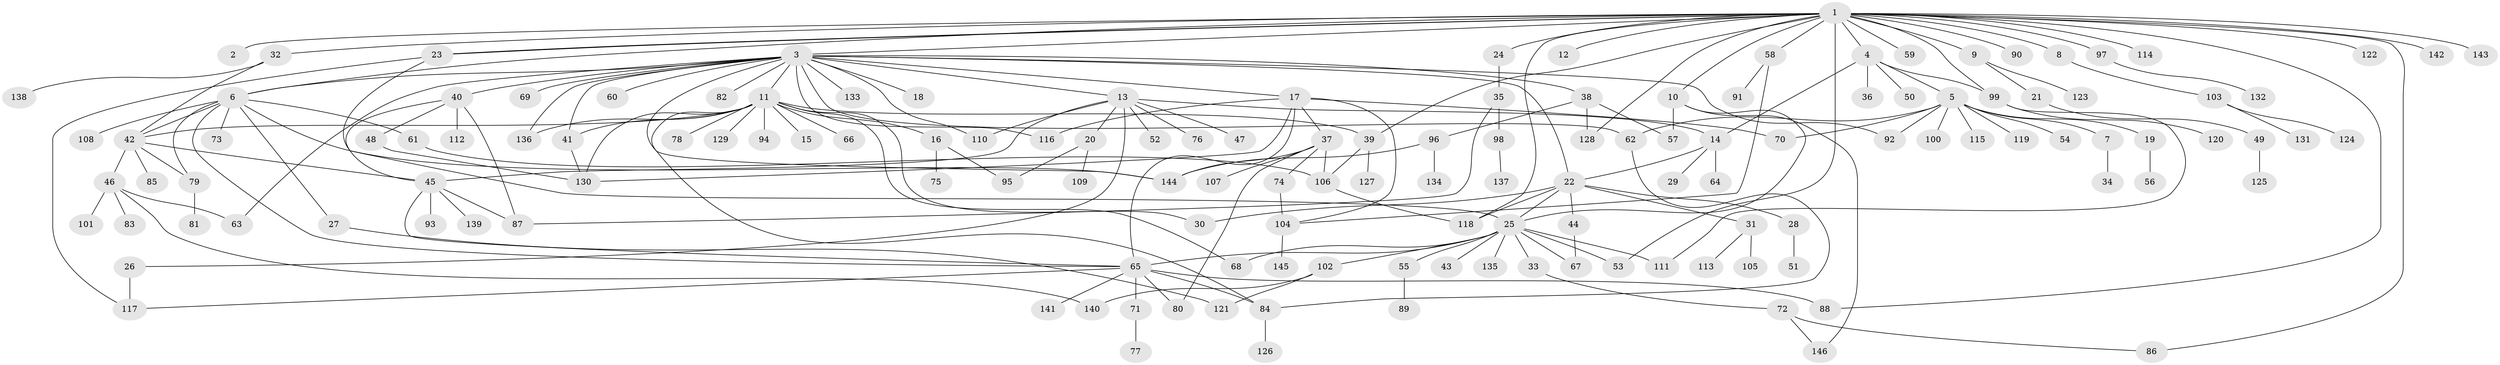 // coarse degree distribution, {28: 0.009009009009009009, 1: 0.5045045045045045, 20: 0.009009009009009009, 9: 0.018018018018018018, 16: 0.009009009009009009, 2: 0.21621621621621623, 3: 0.09009009009009009, 4: 0.04504504504504504, 14: 0.009009009009009009, 8: 0.018018018018018018, 7: 0.009009009009009009, 5: 0.036036036036036036, 13: 0.009009009009009009, 6: 0.009009009009009009, 10: 0.009009009009009009}
// Generated by graph-tools (version 1.1) at 2025/51/02/27/25 19:51:53]
// undirected, 146 vertices, 201 edges
graph export_dot {
graph [start="1"]
  node [color=gray90,style=filled];
  1;
  2;
  3;
  4;
  5;
  6;
  7;
  8;
  9;
  10;
  11;
  12;
  13;
  14;
  15;
  16;
  17;
  18;
  19;
  20;
  21;
  22;
  23;
  24;
  25;
  26;
  27;
  28;
  29;
  30;
  31;
  32;
  33;
  34;
  35;
  36;
  37;
  38;
  39;
  40;
  41;
  42;
  43;
  44;
  45;
  46;
  47;
  48;
  49;
  50;
  51;
  52;
  53;
  54;
  55;
  56;
  57;
  58;
  59;
  60;
  61;
  62;
  63;
  64;
  65;
  66;
  67;
  68;
  69;
  70;
  71;
  72;
  73;
  74;
  75;
  76;
  77;
  78;
  79;
  80;
  81;
  82;
  83;
  84;
  85;
  86;
  87;
  88;
  89;
  90;
  91;
  92;
  93;
  94;
  95;
  96;
  97;
  98;
  99;
  100;
  101;
  102;
  103;
  104;
  105;
  106;
  107;
  108;
  109;
  110;
  111;
  112;
  113;
  114;
  115;
  116;
  117;
  118;
  119;
  120;
  121;
  122;
  123;
  124;
  125;
  126;
  127;
  128;
  129;
  130;
  131;
  132;
  133;
  134;
  135;
  136;
  137;
  138;
  139;
  140;
  141;
  142;
  143;
  144;
  145;
  146;
  1 -- 2;
  1 -- 3;
  1 -- 4;
  1 -- 6;
  1 -- 8;
  1 -- 9;
  1 -- 10;
  1 -- 12;
  1 -- 23;
  1 -- 23;
  1 -- 24;
  1 -- 32;
  1 -- 39;
  1 -- 53;
  1 -- 58;
  1 -- 59;
  1 -- 86;
  1 -- 88;
  1 -- 90;
  1 -- 97;
  1 -- 99;
  1 -- 114;
  1 -- 118;
  1 -- 122;
  1 -- 128;
  1 -- 142;
  1 -- 143;
  3 -- 6;
  3 -- 11;
  3 -- 13;
  3 -- 17;
  3 -- 18;
  3 -- 22;
  3 -- 38;
  3 -- 40;
  3 -- 41;
  3 -- 60;
  3 -- 62;
  3 -- 63;
  3 -- 69;
  3 -- 82;
  3 -- 92;
  3 -- 110;
  3 -- 116;
  3 -- 133;
  3 -- 136;
  3 -- 144;
  4 -- 5;
  4 -- 14;
  4 -- 36;
  4 -- 50;
  4 -- 99;
  5 -- 7;
  5 -- 19;
  5 -- 54;
  5 -- 62;
  5 -- 70;
  5 -- 92;
  5 -- 100;
  5 -- 115;
  5 -- 119;
  6 -- 27;
  6 -- 42;
  6 -- 61;
  6 -- 65;
  6 -- 73;
  6 -- 79;
  6 -- 108;
  6 -- 144;
  7 -- 34;
  8 -- 103;
  9 -- 21;
  9 -- 123;
  10 -- 25;
  10 -- 57;
  10 -- 146;
  11 -- 15;
  11 -- 16;
  11 -- 30;
  11 -- 39;
  11 -- 41;
  11 -- 42;
  11 -- 66;
  11 -- 68;
  11 -- 78;
  11 -- 84;
  11 -- 94;
  11 -- 129;
  11 -- 130;
  11 -- 136;
  13 -- 14;
  13 -- 20;
  13 -- 26;
  13 -- 45;
  13 -- 47;
  13 -- 52;
  13 -- 76;
  13 -- 110;
  14 -- 22;
  14 -- 29;
  14 -- 64;
  16 -- 75;
  16 -- 95;
  17 -- 37;
  17 -- 65;
  17 -- 70;
  17 -- 104;
  17 -- 116;
  17 -- 130;
  19 -- 56;
  20 -- 95;
  20 -- 109;
  21 -- 49;
  22 -- 25;
  22 -- 28;
  22 -- 30;
  22 -- 31;
  22 -- 44;
  22 -- 118;
  23 -- 25;
  23 -- 117;
  24 -- 35;
  25 -- 33;
  25 -- 43;
  25 -- 53;
  25 -- 55;
  25 -- 65;
  25 -- 67;
  25 -- 68;
  25 -- 102;
  25 -- 111;
  25 -- 135;
  26 -- 117;
  27 -- 121;
  28 -- 51;
  31 -- 105;
  31 -- 113;
  32 -- 42;
  32 -- 138;
  33 -- 72;
  35 -- 87;
  35 -- 98;
  37 -- 74;
  37 -- 80;
  37 -- 106;
  37 -- 107;
  37 -- 144;
  38 -- 57;
  38 -- 96;
  38 -- 128;
  39 -- 106;
  39 -- 127;
  40 -- 45;
  40 -- 48;
  40 -- 87;
  40 -- 112;
  41 -- 130;
  42 -- 45;
  42 -- 46;
  42 -- 79;
  42 -- 85;
  44 -- 67;
  45 -- 65;
  45 -- 87;
  45 -- 93;
  45 -- 139;
  46 -- 63;
  46 -- 83;
  46 -- 101;
  46 -- 140;
  48 -- 130;
  49 -- 125;
  55 -- 89;
  58 -- 91;
  58 -- 104;
  61 -- 106;
  62 -- 84;
  65 -- 71;
  65 -- 80;
  65 -- 84;
  65 -- 88;
  65 -- 117;
  65 -- 141;
  71 -- 77;
  72 -- 86;
  72 -- 146;
  74 -- 104;
  79 -- 81;
  84 -- 126;
  96 -- 134;
  96 -- 144;
  97 -- 132;
  98 -- 137;
  99 -- 111;
  99 -- 120;
  102 -- 121;
  102 -- 140;
  103 -- 124;
  103 -- 131;
  104 -- 145;
  106 -- 118;
}
